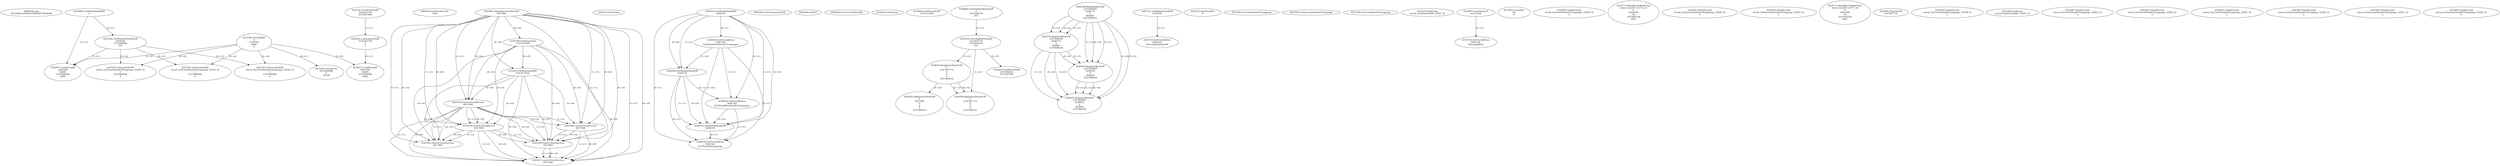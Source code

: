 // Global SCDG with merge call
digraph {
	0 [label="6850628.main
0075bd6ca23d9abe55d944fc790c8e86"]
	1 [label="4254480.GetModuleHandleW
0"]
	2 [label="6844434.SetThreadLocale
1024"]
	3 [label="4243965.InitializeCriticalSection
6917004"]
	4 [label="4243979.GetVersion
"]
	5 [label="4244018.GetModuleHandleW
4244120"]
	6 [label="4244024.GetProcAddress
9441320
GetThreadPreferredUILanguages"]
	5 -> 6 [label="(0-->1)"]
	7 [label="4244044.GetModuleHandleW
4244120"]
	5 -> 7 [label="(1-->1)"]
	5 -> 7 [label="(0-->0)"]
	6 -> 7 [label="(1-->0)"]
	8 [label="4244050.GetProcAddress
9441320
SetThreadPreferredUILanguages"]
	5 -> 8 [label="(0-->1)"]
	6 -> 8 [label="(1-->1)"]
	7 -> 8 [label="(0-->1)"]
	9 [label="4244070.GetModuleHandleW
4244120"]
	5 -> 9 [label="(1-->1)"]
	7 -> 9 [label="(1-->1)"]
	5 -> 9 [label="(0-->0)"]
	6 -> 9 [label="(1-->0)"]
	7 -> 9 [label="(0-->0)"]
	8 -> 9 [label="(1-->0)"]
	10 [label="4244076.GetProcAddress
9441320
GetThreadUILanguage"]
	5 -> 10 [label="(0-->1)"]
	6 -> 10 [label="(1-->1)"]
	7 -> 10 [label="(0-->1)"]
	8 -> 10 [label="(1-->1)"]
	9 -> 10 [label="(0-->1)"]
	11 [label="4250188.GetSystemInfo
2147417660"]
	3 -> 11 [label="(0-->0)"]
	12 [label="6844540.GetCommandLineW
"]
	13 [label="4214413.GetStartupInfoW
2147417624"]
	3 -> 13 [label="(0-->0)"]
	11 -> 13 [label="(0-->0)"]
	14 [label="6844560.GetACP
"]
	15 [label="6844580.GetCurrentThreadId
"]
	16 [label="4250204.GetVersion
"]
	17 [label="4276690.GetVersionExW
2147417420"]
	18 [label="4243306.GetModuleFileNameW
4194304
2147408904
522"]
	1 -> 18 [label="(0-->1)"]
	19 [label="4248064.GetModuleFileNameW
0
2147408370
261"]
	20 [label="4215383.VirtualAlloc
0
1310704
4096
4"]
	21 [label="4246338.RegOpenKeyExW
2147483649
4246772
0
983065
2147408236"]
	22 [label="4246372.RegOpenKeyExW
2147483650
4246772
0
983065
2147408236"]
	21 -> 22 [label="(2-->2)"]
	21 -> 22 [label="(4-->4)"]
	21 -> 22 [label="(5-->5)"]
	23 [label="4246402.RegOpenKeyExW
2147483649
4246832
0
983065
2147408236"]
	21 -> 23 [label="(1-->1)"]
	21 -> 23 [label="(4-->4)"]
	22 -> 23 [label="(4-->4)"]
	21 -> 23 [label="(5-->5)"]
	22 -> 23 [label="(5-->5)"]
	24 [label="4245741.GetModuleHandleW
4246160"]
	25 [label="4245758.GetProcAddress
9441320
GetLongPathNameW"]
	24 -> 25 [label="(0-->1)"]
	26 [label="4245785.GetLongPathNameW
2147407710
2147406542
261"]
	19 -> 26 [label="(3-->3)"]
	27 [label="4246556.RegQueryValueExW
0
2147407710
0
0
0
2147408232"]
	26 -> 27 [label="(1-->2)"]
	28 [label="4246635.RegQueryValueExW
0
4247000
0
0
0
2147408232"]
	27 -> 28 [label="(6-->6)"]
	29 [label="4246722.RegCloseKey
0"]
	30 [label="4247883.GetUserDefaultUILanguage
"]
	31 [label="4245418.EnterCriticalSection
6917004"]
	3 -> 31 [label="(1-->1)"]
	3 -> 31 [label="(0-->0)"]
	11 -> 31 [label="(0-->0)"]
	13 -> 31 [label="(0-->0)"]
	32 [label="4245454.LeaveCriticalSection
6917004"]
	3 -> 32 [label="(1-->1)"]
	31 -> 32 [label="(1-->1)"]
	3 -> 32 [label="(0-->0)"]
	11 -> 32 [label="(0-->0)"]
	13 -> 32 [label="(0-->0)"]
	31 -> 32 [label="(0-->0)"]
	33 [label="4247923.GetSystemDefaultUILanguage
"]
	34 [label="4247558.GetUserDefaultUILanguage
"]
	35 [label="4247567.GetLocaleInfoW
retval_GetUserDefaultUILanguage_33295_32
3
2147408268
4"]
	18 -> 35 [label="(0-->2)"]
	20 -> 35 [label="(4-->4)"]
	36 [label="4247247.FindFirstFileW
3224341740
2147407640"]
	37 [label="4247263.FindClose
retval_FindFirstFileW_33305_32"]
	38 [label="4248145.LoadLibraryExW
3224341740
0
2"]
	36 -> 38 [label="(1-->1)"]
	39 [label="4250073.LoadStringW
9441340
65485
2147409468
4096"]
	38 -> 39 [label="(0-->1)"]
	20 -> 39 [label="(3-->4)"]
	40 [label="4254893.LoadLibraryA
user32.dll"]
	41 [label="4255003.LocalAlloc
64
8"]
	42 [label="4255148.GetProcAddress
9441344
MessageBoxA"]
	40 -> 42 [label="(0-->1)"]
	43 [label="4244205.DeleteCriticalSection
6917004"]
	3 -> 43 [label="(1-->1)"]
	31 -> 43 [label="(1-->1)"]
	32 -> 43 [label="(1-->1)"]
	3 -> 43 [label="(0-->0)"]
	11 -> 43 [label="(0-->0)"]
	13 -> 43 [label="(0-->0)"]
	31 -> 43 [label="(0-->0)"]
	32 -> 43 [label="(0-->0)"]
	44 [label="4221262.VirtualFree
3223060480
0
32768"]
	20 -> 44 [label="(0-->1)"]
	45 [label="4246599.RegQueryValueExW
0
2147407710
0
0
0
2147408232"]
	26 -> 45 [label="(1-->2)"]
	27 -> 45 [label="(2-->2)"]
	27 -> 45 [label="(6-->6)"]
	46 [label="4245469.LeaveCriticalSection
6917004"]
	3 -> 46 [label="(1-->1)"]
	31 -> 46 [label="(1-->1)"]
	3 -> 46 [label="(0-->0)"]
	11 -> 46 [label="(0-->0)"]
	13 -> 46 [label="(0-->0)"]
	31 -> 46 [label="(0-->0)"]
	47 [label="4245487.IsValidLocale
retval_GetUserDefaultUILanguage_32900_32
2"]
	48 [label="4250171.MultiByteToWideChar
retval_GetACP_32773_32
0
4243560
16
2147403704
2047"]
	49 [label="4245487.IsValidLocale
retval_GetSystemDefaultUILanguage_32939_32
2"]
	50 [label="4245580.EnterCriticalSection
6917004"]
	3 -> 50 [label="(1-->1)"]
	31 -> 50 [label="(1-->1)"]
	32 -> 50 [label="(1-->1)"]
	46 -> 50 [label="(1-->1)"]
	3 -> 50 [label="(0-->0)"]
	11 -> 50 [label="(0-->0)"]
	13 -> 50 [label="(0-->0)"]
	31 -> 50 [label="(0-->0)"]
	32 -> 50 [label="(0-->0)"]
	46 -> 50 [label="(0-->0)"]
	51 [label="4245621.LeaveCriticalSection
6917004"]
	3 -> 51 [label="(1-->1)"]
	31 -> 51 [label="(1-->1)"]
	32 -> 51 [label="(1-->1)"]
	46 -> 51 [label="(1-->1)"]
	50 -> 51 [label="(1-->1)"]
	3 -> 51 [label="(0-->0)"]
	11 -> 51 [label="(0-->0)"]
	13 -> 51 [label="(0-->0)"]
	31 -> 51 [label="(0-->0)"]
	32 -> 51 [label="(0-->0)"]
	46 -> 51 [label="(0-->0)"]
	50 -> 51 [label="(0-->0)"]
	52 [label="4247567.GetLocaleInfoW
retval_GetUserDefaultUILanguage_33103_32
3
2147408268
4"]
	18 -> 52 [label="(0-->2)"]
	20 -> 52 [label="(4-->4)"]
	53 [label="4250073.LoadStringW
4194304
65485
2147409468
4096"]
	1 -> 53 [label="(0-->1)"]
	18 -> 53 [label="(1-->1)"]
	20 -> 53 [label="(3-->4)"]
	54 [label="4245487.IsValidLocale
retval_GetSystemDefaultUILanguage_32943_32
2"]
	55 [label="4250171.MultiByteToWideChar
retval_GetACP_32773_32
0
4243508
10
2147403704
2047"]
	56 [label="4245683.CharNextW
2147407716"]
	57 [label="4246014.FindFirstFileW
2147406542
2147407064"]
	26 -> 57 [label="(2-->1)"]
	58 [label="4245487.IsValidLocale
retval_GetUserDefaultUILanguage_33198_32
2"]
	59 [label="4247567.GetLocaleInfoW
retval_GetUserDefaultUILanguage_33294_32
3
2147408268
4"]
	18 -> 59 [label="(0-->2)"]
	20 -> 59 [label="(4-->4)"]
	60 [label="4247263.FindClose
retval_FindFirstFileW_33304_32"]
	61 [label="4245487.IsValidLocale
retval_GetUserDefaultUILanguage_32882_32
2"]
	62 [label="4246432.RegOpenKeyExW
2147483650
4246832
0
983065
2147408236"]
	22 -> 62 [label="(1-->1)"]
	23 -> 62 [label="(2-->2)"]
	21 -> 62 [label="(4-->4)"]
	22 -> 62 [label="(4-->4)"]
	23 -> 62 [label="(4-->4)"]
	21 -> 62 [label="(5-->5)"]
	22 -> 62 [label="(5-->5)"]
	23 -> 62 [label="(5-->5)"]
	63 [label="4245487.IsValidLocale
retval_GetUserDefaultUILanguage_32883_32
2"]
	64 [label="4245487.IsValidLocale
retval_GetUserDefaultUILanguage_32901_32
2"]
	65 [label="4245487.IsValidLocale
retval_GetSystemDefaultUILanguage_32940_32
2"]
	66 [label="4245487.IsValidLocale
retval_GetSystemDefaultUILanguage_32941_32
2"]
	67 [label="4245487.IsValidLocale
retval_GetSystemDefaultUILanguage_32942_32
2"]
}
